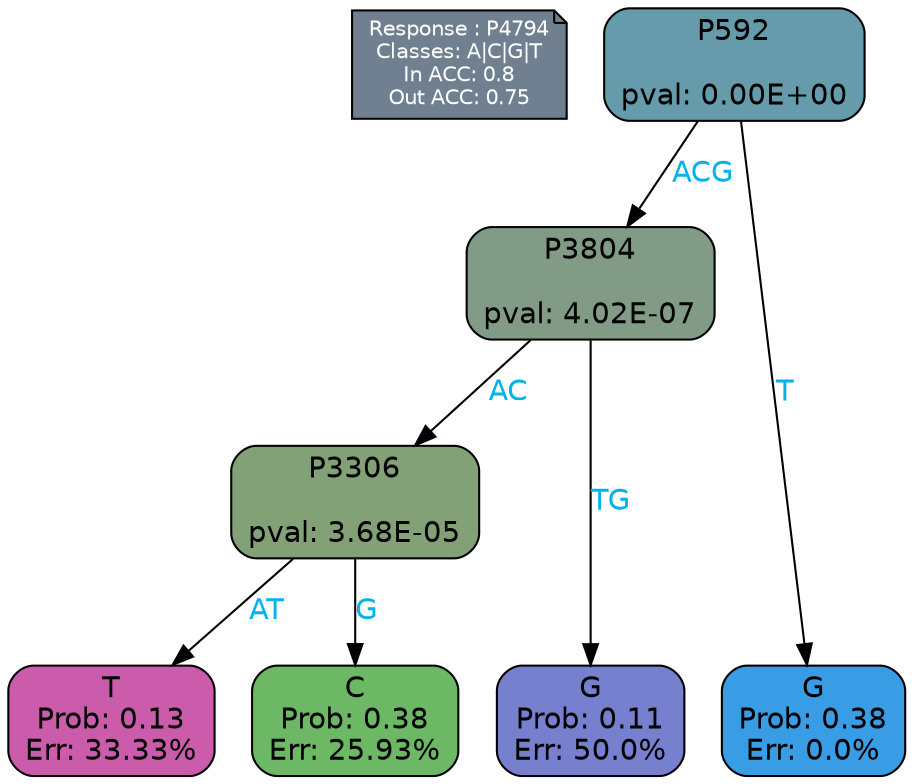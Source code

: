 digraph Tree {
node [shape=box, style="filled, rounded", color="black", fontname=helvetica] ;
graph [ranksep=equally, splines=polylines, bgcolor=transparent, dpi=600] ;
edge [fontname=helvetica] ;
LEGEND [label="Response : P4794
Classes: A|C|G|T
In ACC: 0.8
Out ACC: 0.75
",shape=note,align=left,style=filled,fillcolor="slategray",fontcolor="white",fontsize=10];1 [label="P592

pval: 0.00E+00", fillcolor="#659baa"] ;
2 [label="P3804

pval: 4.02E-07", fillcolor="#819b87"] ;
3 [label="P3306

pval: 3.68E-05", fillcolor="#83a177"] ;
4 [label="T
Prob: 0.13
Err: 33.33%", fillcolor="#ca5cab"] ;
5 [label="C
Prob: 0.38
Err: 25.93%", fillcolor="#6cb865"] ;
6 [label="G
Prob: 0.11
Err: 50.0%", fillcolor="#7680cf"] ;
7 [label="G
Prob: 0.38
Err: 0.0%", fillcolor="#399de5"] ;
1 -> 2 [label="ACG",fontcolor=deepskyblue2] ;
1 -> 7 [label="T",fontcolor=deepskyblue2] ;
2 -> 3 [label="AC",fontcolor=deepskyblue2] ;
2 -> 6 [label="TG",fontcolor=deepskyblue2] ;
3 -> 4 [label="AT",fontcolor=deepskyblue2] ;
3 -> 5 [label="G",fontcolor=deepskyblue2] ;
{rank = same; 4;5;6;7;}{rank = same; LEGEND;1;}}